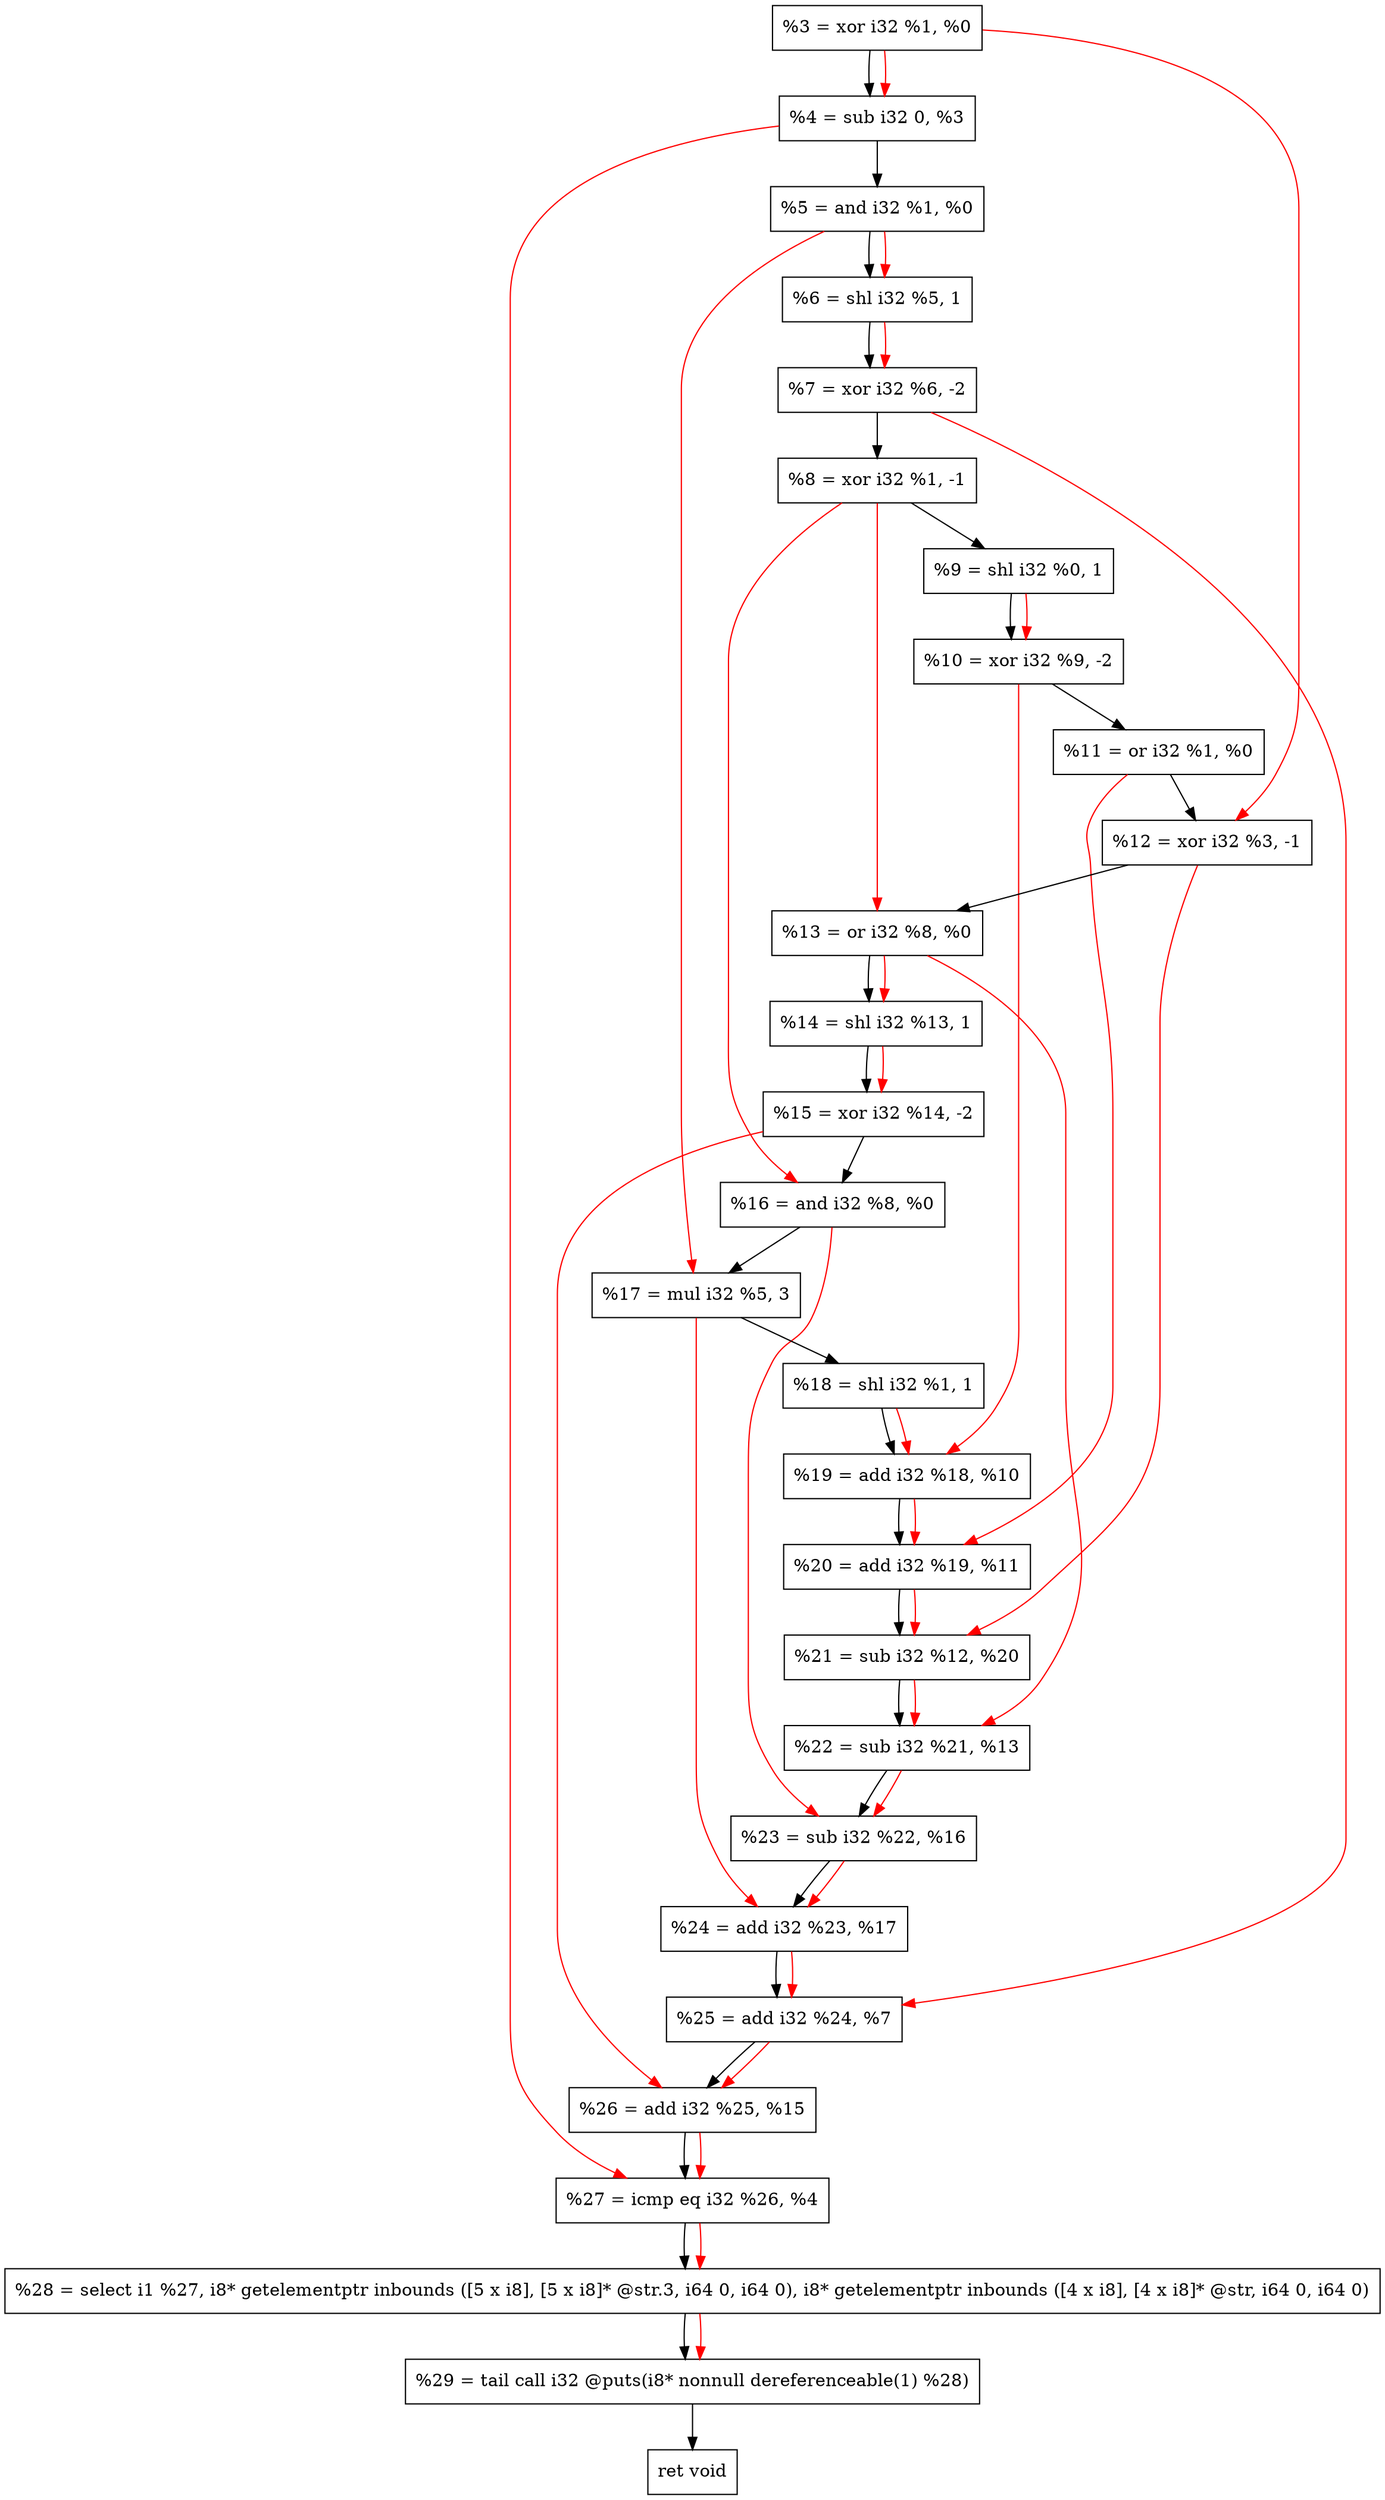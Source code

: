 digraph "DFG for'crackme' function" {
	Node0xaa0570[shape=record, label="  %3 = xor i32 %1, %0"];
	Node0xaa0c20[shape=record, label="  %4 = sub i32 0, %3"];
	Node0xaa0ce0[shape=record, label="  %5 = and i32 %1, %0"];
	Node0xaa0d50[shape=record, label="  %6 = shl i32 %5, 1"];
	Node0xaa0df0[shape=record, label="  %7 = xor i32 %6, -2"];
	Node0xaa0e90[shape=record, label="  %8 = xor i32 %1, -1"];
	Node0xaa0f00[shape=record, label="  %9 = shl i32 %0, 1"];
	Node0xaa0f70[shape=record, label="  %10 = xor i32 %9, -2"];
	Node0xaa0fe0[shape=record, label="  %11 = or i32 %1, %0"];
	Node0xaa1050[shape=record, label="  %12 = xor i32 %3, -1"];
	Node0xaa10c0[shape=record, label="  %13 = or i32 %8, %0"];
	Node0xaa1130[shape=record, label="  %14 = shl i32 %13, 1"];
	Node0xaa11a0[shape=record, label="  %15 = xor i32 %14, -2"];
	Node0xaa1210[shape=record, label="  %16 = and i32 %8, %0"];
	Node0xaa12b0[shape=record, label="  %17 = mul i32 %5, 3"];
	Node0xaa1320[shape=record, label="  %18 = shl i32 %1, 1"];
	Node0xaa1390[shape=record, label="  %19 = add i32 %18, %10"];
	Node0xaa1400[shape=record, label="  %20 = add i32 %19, %11"];
	Node0xaa1470[shape=record, label="  %21 = sub i32 %12, %20"];
	Node0xaa14e0[shape=record, label="  %22 = sub i32 %21, %13"];
	Node0xaa1550[shape=record, label="  %23 = sub i32 %22, %16"];
	Node0xaa15c0[shape=record, label="  %24 = add i32 %23, %17"];
	Node0xaa1630[shape=record, label="  %25 = add i32 %24, %7"];
	Node0xaa16a0[shape=record, label="  %26 = add i32 %25, %15"];
	Node0xaa1710[shape=record, label="  %27 = icmp eq i32 %26, %4"];
	Node0xa41268[shape=record, label="  %28 = select i1 %27, i8* getelementptr inbounds ([5 x i8], [5 x i8]* @str.3, i64 0, i64 0), i8* getelementptr inbounds ([4 x i8], [4 x i8]* @str, i64 0, i64 0)"];
	Node0xaa1bb0[shape=record, label="  %29 = tail call i32 @puts(i8* nonnull dereferenceable(1) %28)"];
	Node0xaa1c00[shape=record, label="  ret void"];
	Node0xaa0570 -> Node0xaa0c20;
	Node0xaa0c20 -> Node0xaa0ce0;
	Node0xaa0ce0 -> Node0xaa0d50;
	Node0xaa0d50 -> Node0xaa0df0;
	Node0xaa0df0 -> Node0xaa0e90;
	Node0xaa0e90 -> Node0xaa0f00;
	Node0xaa0f00 -> Node0xaa0f70;
	Node0xaa0f70 -> Node0xaa0fe0;
	Node0xaa0fe0 -> Node0xaa1050;
	Node0xaa1050 -> Node0xaa10c0;
	Node0xaa10c0 -> Node0xaa1130;
	Node0xaa1130 -> Node0xaa11a0;
	Node0xaa11a0 -> Node0xaa1210;
	Node0xaa1210 -> Node0xaa12b0;
	Node0xaa12b0 -> Node0xaa1320;
	Node0xaa1320 -> Node0xaa1390;
	Node0xaa1390 -> Node0xaa1400;
	Node0xaa1400 -> Node0xaa1470;
	Node0xaa1470 -> Node0xaa14e0;
	Node0xaa14e0 -> Node0xaa1550;
	Node0xaa1550 -> Node0xaa15c0;
	Node0xaa15c0 -> Node0xaa1630;
	Node0xaa1630 -> Node0xaa16a0;
	Node0xaa16a0 -> Node0xaa1710;
	Node0xaa1710 -> Node0xa41268;
	Node0xa41268 -> Node0xaa1bb0;
	Node0xaa1bb0 -> Node0xaa1c00;
edge [color=red]
	Node0xaa0570 -> Node0xaa0c20;
	Node0xaa0ce0 -> Node0xaa0d50;
	Node0xaa0d50 -> Node0xaa0df0;
	Node0xaa0f00 -> Node0xaa0f70;
	Node0xaa0570 -> Node0xaa1050;
	Node0xaa0e90 -> Node0xaa10c0;
	Node0xaa10c0 -> Node0xaa1130;
	Node0xaa1130 -> Node0xaa11a0;
	Node0xaa0e90 -> Node0xaa1210;
	Node0xaa0ce0 -> Node0xaa12b0;
	Node0xaa1320 -> Node0xaa1390;
	Node0xaa0f70 -> Node0xaa1390;
	Node0xaa1390 -> Node0xaa1400;
	Node0xaa0fe0 -> Node0xaa1400;
	Node0xaa1050 -> Node0xaa1470;
	Node0xaa1400 -> Node0xaa1470;
	Node0xaa1470 -> Node0xaa14e0;
	Node0xaa10c0 -> Node0xaa14e0;
	Node0xaa14e0 -> Node0xaa1550;
	Node0xaa1210 -> Node0xaa1550;
	Node0xaa1550 -> Node0xaa15c0;
	Node0xaa12b0 -> Node0xaa15c0;
	Node0xaa15c0 -> Node0xaa1630;
	Node0xaa0df0 -> Node0xaa1630;
	Node0xaa1630 -> Node0xaa16a0;
	Node0xaa11a0 -> Node0xaa16a0;
	Node0xaa16a0 -> Node0xaa1710;
	Node0xaa0c20 -> Node0xaa1710;
	Node0xaa1710 -> Node0xa41268;
	Node0xa41268 -> Node0xaa1bb0;
}
